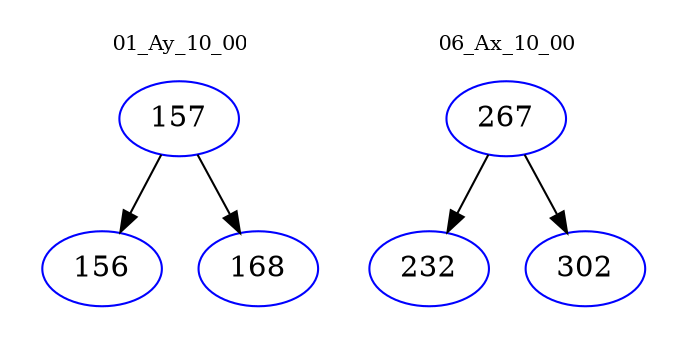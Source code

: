 digraph{
subgraph cluster_0 {
color = white
label = "01_Ay_10_00";
fontsize=10;
T0_157 [label="157", color="blue"]
T0_157 -> T0_156 [color="black"]
T0_156 [label="156", color="blue"]
T0_157 -> T0_168 [color="black"]
T0_168 [label="168", color="blue"]
}
subgraph cluster_1 {
color = white
label = "06_Ax_10_00";
fontsize=10;
T1_267 [label="267", color="blue"]
T1_267 -> T1_232 [color="black"]
T1_232 [label="232", color="blue"]
T1_267 -> T1_302 [color="black"]
T1_302 [label="302", color="blue"]
}
}
